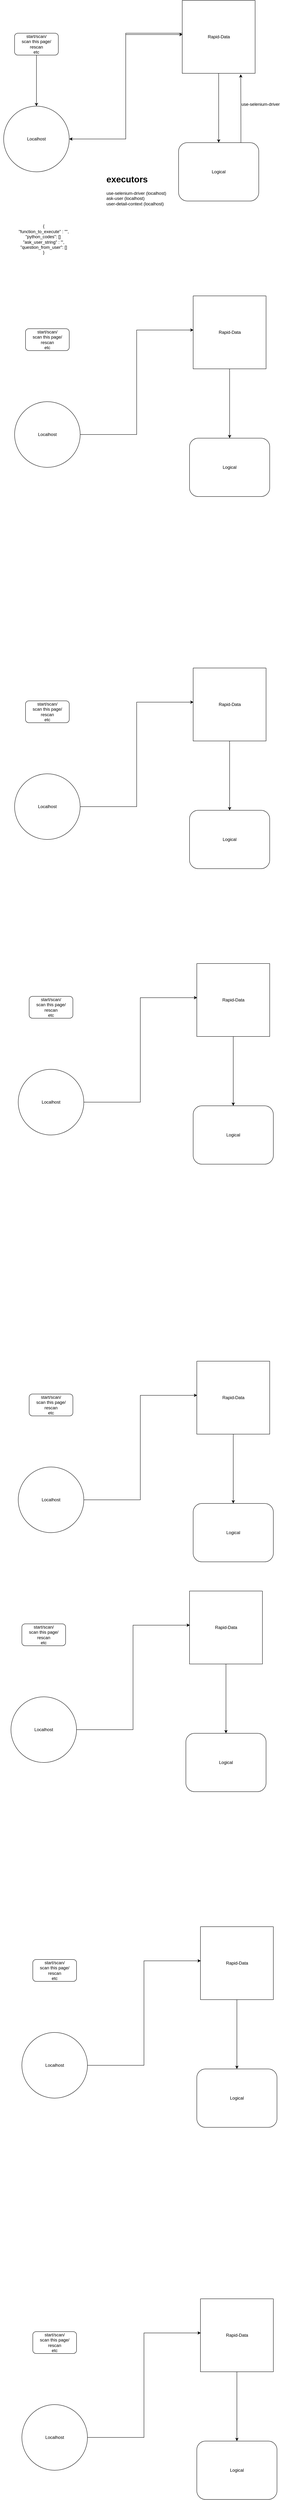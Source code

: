<mxfile version="27.1.4">
  <diagram name="Page-1" id="QGEV0jSzrcAddxz85wW1">
    <mxGraphModel dx="938" dy="606" grid="1" gridSize="10" guides="1" tooltips="1" connect="1" arrows="1" fold="1" page="1" pageScale="1" pageWidth="850" pageHeight="1100" math="0" shadow="0">
      <root>
        <mxCell id="0" />
        <mxCell id="1" parent="0" />
        <mxCell id="6drn_1PrEdPvGgV4QqoR-6" style="edgeStyle=orthogonalEdgeStyle;rounded=0;orthogonalLoop=1;jettySize=auto;html=1;entryX=0.5;entryY=0;entryDx=0;entryDy=0;" edge="1" parent="1" source="xTbFXSSVVUWtGCOy1fXT-1" target="6drn_1PrEdPvGgV4QqoR-5">
          <mxGeometry relative="1" as="geometry" />
        </mxCell>
        <mxCell id="xTbFXSSVVUWtGCOy1fXT-1" value="start/scan/&lt;br&gt;scan this page/ rescan&lt;br&gt;etc" style="rounded=1;whiteSpace=wrap;html=1;" parent="1" vertex="1">
          <mxGeometry x="110" y="120" width="120" height="60" as="geometry" />
        </mxCell>
        <mxCell id="6drn_1PrEdPvGgV4QqoR-8" style="edgeStyle=orthogonalEdgeStyle;rounded=0;orthogonalLoop=1;jettySize=auto;html=1;entryX=0.5;entryY=0;entryDx=0;entryDy=0;" edge="1" parent="1" source="6drn_1PrEdPvGgV4QqoR-1" target="6drn_1PrEdPvGgV4QqoR-4">
          <mxGeometry relative="1" as="geometry" />
        </mxCell>
        <mxCell id="6drn_1PrEdPvGgV4QqoR-65" style="edgeStyle=orthogonalEdgeStyle;rounded=0;orthogonalLoop=1;jettySize=auto;html=1;entryX=1;entryY=0.5;entryDx=0;entryDy=0;" edge="1" parent="1" source="6drn_1PrEdPvGgV4QqoR-1" target="6drn_1PrEdPvGgV4QqoR-5">
          <mxGeometry relative="1" as="geometry">
            <Array as="points">
              <mxPoint x="415" y="120" />
              <mxPoint x="415" y="410" />
            </Array>
          </mxGeometry>
        </mxCell>
        <mxCell id="6drn_1PrEdPvGgV4QqoR-1" value="" style="swimlane;startSize=0;" vertex="1" parent="1">
          <mxGeometry x="570" y="30" width="200" height="200" as="geometry" />
        </mxCell>
        <mxCell id="6drn_1PrEdPvGgV4QqoR-2" value="Rapid-Data" style="text;html=1;align=center;verticalAlign=middle;resizable=0;points=[];autosize=1;strokeColor=none;fillColor=none;" vertex="1" parent="6drn_1PrEdPvGgV4QqoR-1">
          <mxGeometry x="60" y="85" width="80" height="30" as="geometry" />
        </mxCell>
        <mxCell id="6drn_1PrEdPvGgV4QqoR-4" value="Logical" style="rounded=1;whiteSpace=wrap;html=1;" vertex="1" parent="1">
          <mxGeometry x="560" y="420" width="220" height="160" as="geometry" />
        </mxCell>
        <mxCell id="6drn_1PrEdPvGgV4QqoR-5" value="Localhost" style="ellipse;whiteSpace=wrap;html=1;aspect=fixed;" vertex="1" parent="1">
          <mxGeometry x="80" y="320" width="180" height="180" as="geometry" />
        </mxCell>
        <mxCell id="6drn_1PrEdPvGgV4QqoR-7" style="edgeStyle=orthogonalEdgeStyle;rounded=0;orthogonalLoop=1;jettySize=auto;html=1;entryX=0.005;entryY=0.468;entryDx=0;entryDy=0;entryPerimeter=0;" edge="1" parent="1" source="6drn_1PrEdPvGgV4QqoR-5" target="6drn_1PrEdPvGgV4QqoR-1">
          <mxGeometry relative="1" as="geometry" />
        </mxCell>
        <mxCell id="6drn_1PrEdPvGgV4QqoR-10" value="start/scan/&lt;br&gt;scan this page/ rescan&lt;br&gt;etc" style="rounded=1;whiteSpace=wrap;html=1;" vertex="1" parent="1">
          <mxGeometry x="140" y="930" width="120" height="60" as="geometry" />
        </mxCell>
        <mxCell id="6drn_1PrEdPvGgV4QqoR-11" style="edgeStyle=orthogonalEdgeStyle;rounded=0;orthogonalLoop=1;jettySize=auto;html=1;entryX=0.5;entryY=0;entryDx=0;entryDy=0;" edge="1" parent="1" source="6drn_1PrEdPvGgV4QqoR-12" target="6drn_1PrEdPvGgV4QqoR-14">
          <mxGeometry relative="1" as="geometry" />
        </mxCell>
        <mxCell id="6drn_1PrEdPvGgV4QqoR-12" value="" style="swimlane;startSize=0;" vertex="1" parent="1">
          <mxGeometry x="600" y="840" width="200" height="200" as="geometry" />
        </mxCell>
        <mxCell id="6drn_1PrEdPvGgV4QqoR-13" value="Rapid-Data" style="text;html=1;align=center;verticalAlign=middle;resizable=0;points=[];autosize=1;strokeColor=none;fillColor=none;" vertex="1" parent="6drn_1PrEdPvGgV4QqoR-12">
          <mxGeometry x="60" y="85" width="80" height="30" as="geometry" />
        </mxCell>
        <mxCell id="6drn_1PrEdPvGgV4QqoR-14" value="Logical" style="rounded=1;whiteSpace=wrap;html=1;" vertex="1" parent="1">
          <mxGeometry x="590" y="1230" width="220" height="160" as="geometry" />
        </mxCell>
        <mxCell id="6drn_1PrEdPvGgV4QqoR-15" value="Localhost" style="ellipse;whiteSpace=wrap;html=1;aspect=fixed;" vertex="1" parent="1">
          <mxGeometry x="110" y="1130" width="180" height="180" as="geometry" />
        </mxCell>
        <mxCell id="6drn_1PrEdPvGgV4QqoR-16" style="edgeStyle=orthogonalEdgeStyle;rounded=0;orthogonalLoop=1;jettySize=auto;html=1;entryX=0.005;entryY=0.468;entryDx=0;entryDy=0;entryPerimeter=0;" edge="1" parent="1" source="6drn_1PrEdPvGgV4QqoR-15" target="6drn_1PrEdPvGgV4QqoR-12">
          <mxGeometry relative="1" as="geometry" />
        </mxCell>
        <mxCell id="6drn_1PrEdPvGgV4QqoR-17" value="start/scan/&lt;br&gt;scan this page/ rescan&lt;br&gt;etc" style="rounded=1;whiteSpace=wrap;html=1;" vertex="1" parent="1">
          <mxGeometry x="140" y="1950" width="120" height="60" as="geometry" />
        </mxCell>
        <mxCell id="6drn_1PrEdPvGgV4QqoR-18" style="edgeStyle=orthogonalEdgeStyle;rounded=0;orthogonalLoop=1;jettySize=auto;html=1;entryX=0.5;entryY=0;entryDx=0;entryDy=0;" edge="1" parent="1" source="6drn_1PrEdPvGgV4QqoR-19" target="6drn_1PrEdPvGgV4QqoR-21">
          <mxGeometry relative="1" as="geometry" />
        </mxCell>
        <mxCell id="6drn_1PrEdPvGgV4QqoR-19" value="" style="swimlane;startSize=0;" vertex="1" parent="1">
          <mxGeometry x="600" y="1860" width="200" height="200" as="geometry" />
        </mxCell>
        <mxCell id="6drn_1PrEdPvGgV4QqoR-20" value="Rapid-Data" style="text;html=1;align=center;verticalAlign=middle;resizable=0;points=[];autosize=1;strokeColor=none;fillColor=none;" vertex="1" parent="6drn_1PrEdPvGgV4QqoR-19">
          <mxGeometry x="60" y="85" width="80" height="30" as="geometry" />
        </mxCell>
        <mxCell id="6drn_1PrEdPvGgV4QqoR-21" value="Logical" style="rounded=1;whiteSpace=wrap;html=1;" vertex="1" parent="1">
          <mxGeometry x="590" y="2250" width="220" height="160" as="geometry" />
        </mxCell>
        <mxCell id="6drn_1PrEdPvGgV4QqoR-22" value="Localhost" style="ellipse;whiteSpace=wrap;html=1;aspect=fixed;" vertex="1" parent="1">
          <mxGeometry x="110" y="2150" width="180" height="180" as="geometry" />
        </mxCell>
        <mxCell id="6drn_1PrEdPvGgV4QqoR-23" style="edgeStyle=orthogonalEdgeStyle;rounded=0;orthogonalLoop=1;jettySize=auto;html=1;entryX=0.005;entryY=0.468;entryDx=0;entryDy=0;entryPerimeter=0;" edge="1" parent="1" source="6drn_1PrEdPvGgV4QqoR-22" target="6drn_1PrEdPvGgV4QqoR-19">
          <mxGeometry relative="1" as="geometry" />
        </mxCell>
        <mxCell id="6drn_1PrEdPvGgV4QqoR-24" value="start/scan/&lt;br&gt;scan this page/ rescan&lt;br&gt;etc" style="rounded=1;whiteSpace=wrap;html=1;" vertex="1" parent="1">
          <mxGeometry x="150" y="2760" width="120" height="60" as="geometry" />
        </mxCell>
        <mxCell id="6drn_1PrEdPvGgV4QqoR-25" style="edgeStyle=orthogonalEdgeStyle;rounded=0;orthogonalLoop=1;jettySize=auto;html=1;entryX=0.5;entryY=0;entryDx=0;entryDy=0;" edge="1" parent="1" source="6drn_1PrEdPvGgV4QqoR-26" target="6drn_1PrEdPvGgV4QqoR-28">
          <mxGeometry relative="1" as="geometry" />
        </mxCell>
        <mxCell id="6drn_1PrEdPvGgV4QqoR-26" value="" style="swimlane;startSize=0;" vertex="1" parent="1">
          <mxGeometry x="610" y="2670" width="200" height="200" as="geometry" />
        </mxCell>
        <mxCell id="6drn_1PrEdPvGgV4QqoR-27" value="Rapid-Data" style="text;html=1;align=center;verticalAlign=middle;resizable=0;points=[];autosize=1;strokeColor=none;fillColor=none;" vertex="1" parent="6drn_1PrEdPvGgV4QqoR-26">
          <mxGeometry x="60" y="85" width="80" height="30" as="geometry" />
        </mxCell>
        <mxCell id="6drn_1PrEdPvGgV4QqoR-28" value="Logical" style="rounded=1;whiteSpace=wrap;html=1;" vertex="1" parent="1">
          <mxGeometry x="600" y="3060" width="220" height="160" as="geometry" />
        </mxCell>
        <mxCell id="6drn_1PrEdPvGgV4QqoR-29" value="Localhost" style="ellipse;whiteSpace=wrap;html=1;aspect=fixed;" vertex="1" parent="1">
          <mxGeometry x="120" y="2960" width="180" height="180" as="geometry" />
        </mxCell>
        <mxCell id="6drn_1PrEdPvGgV4QqoR-30" style="edgeStyle=orthogonalEdgeStyle;rounded=0;orthogonalLoop=1;jettySize=auto;html=1;entryX=0.005;entryY=0.468;entryDx=0;entryDy=0;entryPerimeter=0;" edge="1" parent="1" source="6drn_1PrEdPvGgV4QqoR-29" target="6drn_1PrEdPvGgV4QqoR-26">
          <mxGeometry relative="1" as="geometry" />
        </mxCell>
        <mxCell id="6drn_1PrEdPvGgV4QqoR-32" value="start/scan/&lt;br&gt;scan this page/ rescan&lt;br&gt;etc" style="rounded=1;whiteSpace=wrap;html=1;" vertex="1" parent="1">
          <mxGeometry x="150" y="3850" width="120" height="60" as="geometry" />
        </mxCell>
        <mxCell id="6drn_1PrEdPvGgV4QqoR-33" style="edgeStyle=orthogonalEdgeStyle;rounded=0;orthogonalLoop=1;jettySize=auto;html=1;entryX=0.5;entryY=0;entryDx=0;entryDy=0;" edge="1" parent="1" source="6drn_1PrEdPvGgV4QqoR-34" target="6drn_1PrEdPvGgV4QqoR-36">
          <mxGeometry relative="1" as="geometry" />
        </mxCell>
        <mxCell id="6drn_1PrEdPvGgV4QqoR-34" value="" style="swimlane;startSize=0;" vertex="1" parent="1">
          <mxGeometry x="610" y="3760" width="200" height="200" as="geometry" />
        </mxCell>
        <mxCell id="6drn_1PrEdPvGgV4QqoR-35" value="Rapid-Data" style="text;html=1;align=center;verticalAlign=middle;resizable=0;points=[];autosize=1;strokeColor=none;fillColor=none;" vertex="1" parent="6drn_1PrEdPvGgV4QqoR-34">
          <mxGeometry x="60" y="85" width="80" height="30" as="geometry" />
        </mxCell>
        <mxCell id="6drn_1PrEdPvGgV4QqoR-36" value="Logical" style="rounded=1;whiteSpace=wrap;html=1;" vertex="1" parent="1">
          <mxGeometry x="600" y="4150" width="220" height="160" as="geometry" />
        </mxCell>
        <mxCell id="6drn_1PrEdPvGgV4QqoR-37" value="Localhost" style="ellipse;whiteSpace=wrap;html=1;aspect=fixed;" vertex="1" parent="1">
          <mxGeometry x="120" y="4050" width="180" height="180" as="geometry" />
        </mxCell>
        <mxCell id="6drn_1PrEdPvGgV4QqoR-38" style="edgeStyle=orthogonalEdgeStyle;rounded=0;orthogonalLoop=1;jettySize=auto;html=1;entryX=0.005;entryY=0.468;entryDx=0;entryDy=0;entryPerimeter=0;" edge="1" parent="1" source="6drn_1PrEdPvGgV4QqoR-37" target="6drn_1PrEdPvGgV4QqoR-34">
          <mxGeometry relative="1" as="geometry" />
        </mxCell>
        <mxCell id="6drn_1PrEdPvGgV4QqoR-40" value="start/scan/&lt;br&gt;scan this page/ rescan&lt;br&gt;etc" style="rounded=1;whiteSpace=wrap;html=1;" vertex="1" parent="1">
          <mxGeometry x="130" y="4480" width="120" height="60" as="geometry" />
        </mxCell>
        <mxCell id="6drn_1PrEdPvGgV4QqoR-41" style="edgeStyle=orthogonalEdgeStyle;rounded=0;orthogonalLoop=1;jettySize=auto;html=1;entryX=0.5;entryY=0;entryDx=0;entryDy=0;" edge="1" parent="1" source="6drn_1PrEdPvGgV4QqoR-42" target="6drn_1PrEdPvGgV4QqoR-44">
          <mxGeometry relative="1" as="geometry" />
        </mxCell>
        <mxCell id="6drn_1PrEdPvGgV4QqoR-42" value="" style="swimlane;startSize=0;" vertex="1" parent="1">
          <mxGeometry x="590" y="4390" width="200" height="200" as="geometry" />
        </mxCell>
        <mxCell id="6drn_1PrEdPvGgV4QqoR-43" value="Rapid-Data" style="text;html=1;align=center;verticalAlign=middle;resizable=0;points=[];autosize=1;strokeColor=none;fillColor=none;" vertex="1" parent="6drn_1PrEdPvGgV4QqoR-42">
          <mxGeometry x="60" y="85" width="80" height="30" as="geometry" />
        </mxCell>
        <mxCell id="6drn_1PrEdPvGgV4QqoR-44" value="Logical" style="rounded=1;whiteSpace=wrap;html=1;" vertex="1" parent="1">
          <mxGeometry x="580" y="4780" width="220" height="160" as="geometry" />
        </mxCell>
        <mxCell id="6drn_1PrEdPvGgV4QqoR-45" value="Localhost" style="ellipse;whiteSpace=wrap;html=1;aspect=fixed;" vertex="1" parent="1">
          <mxGeometry x="100" y="4680" width="180" height="180" as="geometry" />
        </mxCell>
        <mxCell id="6drn_1PrEdPvGgV4QqoR-46" style="edgeStyle=orthogonalEdgeStyle;rounded=0;orthogonalLoop=1;jettySize=auto;html=1;entryX=0.005;entryY=0.468;entryDx=0;entryDy=0;entryPerimeter=0;" edge="1" parent="1" source="6drn_1PrEdPvGgV4QqoR-45" target="6drn_1PrEdPvGgV4QqoR-42">
          <mxGeometry relative="1" as="geometry" />
        </mxCell>
        <mxCell id="6drn_1PrEdPvGgV4QqoR-47" value="start/scan/&lt;br&gt;scan this page/ rescan&lt;br&gt;etc" style="rounded=1;whiteSpace=wrap;html=1;" vertex="1" parent="1">
          <mxGeometry x="160" y="5400" width="120" height="60" as="geometry" />
        </mxCell>
        <mxCell id="6drn_1PrEdPvGgV4QqoR-48" style="edgeStyle=orthogonalEdgeStyle;rounded=0;orthogonalLoop=1;jettySize=auto;html=1;entryX=0.5;entryY=0;entryDx=0;entryDy=0;" edge="1" parent="1" source="6drn_1PrEdPvGgV4QqoR-49" target="6drn_1PrEdPvGgV4QqoR-51">
          <mxGeometry relative="1" as="geometry" />
        </mxCell>
        <mxCell id="6drn_1PrEdPvGgV4QqoR-49" value="" style="swimlane;startSize=0;" vertex="1" parent="1">
          <mxGeometry x="620" y="5310" width="200" height="200" as="geometry" />
        </mxCell>
        <mxCell id="6drn_1PrEdPvGgV4QqoR-50" value="Rapid-Data" style="text;html=1;align=center;verticalAlign=middle;resizable=0;points=[];autosize=1;strokeColor=none;fillColor=none;" vertex="1" parent="6drn_1PrEdPvGgV4QqoR-49">
          <mxGeometry x="60" y="85" width="80" height="30" as="geometry" />
        </mxCell>
        <mxCell id="6drn_1PrEdPvGgV4QqoR-51" value="Logical" style="rounded=1;whiteSpace=wrap;html=1;" vertex="1" parent="1">
          <mxGeometry x="610" y="5700" width="220" height="160" as="geometry" />
        </mxCell>
        <mxCell id="6drn_1PrEdPvGgV4QqoR-52" value="Localhost" style="ellipse;whiteSpace=wrap;html=1;aspect=fixed;" vertex="1" parent="1">
          <mxGeometry x="130" y="5600" width="180" height="180" as="geometry" />
        </mxCell>
        <mxCell id="6drn_1PrEdPvGgV4QqoR-53" style="edgeStyle=orthogonalEdgeStyle;rounded=0;orthogonalLoop=1;jettySize=auto;html=1;entryX=0.005;entryY=0.468;entryDx=0;entryDy=0;entryPerimeter=0;" edge="1" parent="1" source="6drn_1PrEdPvGgV4QqoR-52" target="6drn_1PrEdPvGgV4QqoR-49">
          <mxGeometry relative="1" as="geometry" />
        </mxCell>
        <mxCell id="6drn_1PrEdPvGgV4QqoR-54" value="start/scan/&lt;br&gt;scan this page/ rescan&lt;br&gt;etc" style="rounded=1;whiteSpace=wrap;html=1;" vertex="1" parent="1">
          <mxGeometry x="160" y="6420" width="120" height="60" as="geometry" />
        </mxCell>
        <mxCell id="6drn_1PrEdPvGgV4QqoR-55" style="edgeStyle=orthogonalEdgeStyle;rounded=0;orthogonalLoop=1;jettySize=auto;html=1;entryX=0.5;entryY=0;entryDx=0;entryDy=0;" edge="1" parent="1" source="6drn_1PrEdPvGgV4QqoR-56" target="6drn_1PrEdPvGgV4QqoR-58">
          <mxGeometry relative="1" as="geometry" />
        </mxCell>
        <mxCell id="6drn_1PrEdPvGgV4QqoR-56" value="" style="swimlane;startSize=0;" vertex="1" parent="1">
          <mxGeometry x="620" y="6330" width="200" height="200" as="geometry" />
        </mxCell>
        <mxCell id="6drn_1PrEdPvGgV4QqoR-57" value="Rapid-Data" style="text;html=1;align=center;verticalAlign=middle;resizable=0;points=[];autosize=1;strokeColor=none;fillColor=none;" vertex="1" parent="6drn_1PrEdPvGgV4QqoR-56">
          <mxGeometry x="60" y="85" width="80" height="30" as="geometry" />
        </mxCell>
        <mxCell id="6drn_1PrEdPvGgV4QqoR-58" value="Logical" style="rounded=1;whiteSpace=wrap;html=1;" vertex="1" parent="1">
          <mxGeometry x="610" y="6720" width="220" height="160" as="geometry" />
        </mxCell>
        <mxCell id="6drn_1PrEdPvGgV4QqoR-59" value="Localhost" style="ellipse;whiteSpace=wrap;html=1;aspect=fixed;" vertex="1" parent="1">
          <mxGeometry x="130" y="6620" width="180" height="180" as="geometry" />
        </mxCell>
        <mxCell id="6drn_1PrEdPvGgV4QqoR-60" style="edgeStyle=orthogonalEdgeStyle;rounded=0;orthogonalLoop=1;jettySize=auto;html=1;entryX=0.005;entryY=0.468;entryDx=0;entryDy=0;entryPerimeter=0;" edge="1" parent="1" source="6drn_1PrEdPvGgV4QqoR-59" target="6drn_1PrEdPvGgV4QqoR-56">
          <mxGeometry relative="1" as="geometry" />
        </mxCell>
        <mxCell id="6drn_1PrEdPvGgV4QqoR-62" value="&lt;h1 style=&quot;margin-top: 0px;&quot;&gt;executors&lt;/h1&gt;&lt;div&gt;use-selenium-driver (localhost)&lt;br&gt;ask-user (localhost)&lt;/div&gt;&lt;div&gt;user-detail-context (localhost)&lt;/div&gt;" style="text;html=1;whiteSpace=wrap;overflow=hidden;rounded=0;" vertex="1" parent="1">
          <mxGeometry x="360" y="500" width="180" height="120" as="geometry" />
        </mxCell>
        <mxCell id="6drn_1PrEdPvGgV4QqoR-63" style="edgeStyle=orthogonalEdgeStyle;rounded=0;orthogonalLoop=1;jettySize=auto;html=1;entryX=0.803;entryY=1.013;entryDx=0;entryDy=0;entryPerimeter=0;" edge="1" parent="1" source="6drn_1PrEdPvGgV4QqoR-4" target="6drn_1PrEdPvGgV4QqoR-1">
          <mxGeometry relative="1" as="geometry">
            <Array as="points">
              <mxPoint x="731" y="380" />
              <mxPoint x="731" y="380" />
            </Array>
          </mxGeometry>
        </mxCell>
        <mxCell id="6drn_1PrEdPvGgV4QqoR-64" value="use-selenium-driver" style="text;html=1;align=center;verticalAlign=middle;whiteSpace=wrap;rounded=0;" vertex="1" parent="1">
          <mxGeometry x="730" y="300" width="110" height="30" as="geometry" />
        </mxCell>
        <mxCell id="6drn_1PrEdPvGgV4QqoR-66" value="{&lt;br&gt;&quot;function_to_execute&quot; : &quot;&quot;,&lt;div&gt;&quot;python_codes&quot;: []&amp;nbsp;&lt;/div&gt;&lt;div&gt;&quot;ask_user_string&quot; : &quot;&#39;,&lt;br&gt;&quot;question_from_user&quot;: []&lt;br&gt;&lt;div&gt;}&lt;/div&gt;&lt;/div&gt;" style="text;html=1;align=center;verticalAlign=middle;whiteSpace=wrap;rounded=0;" vertex="1" parent="1">
          <mxGeometry x="70" y="600" width="240" height="170" as="geometry" />
        </mxCell>
      </root>
    </mxGraphModel>
  </diagram>
</mxfile>
